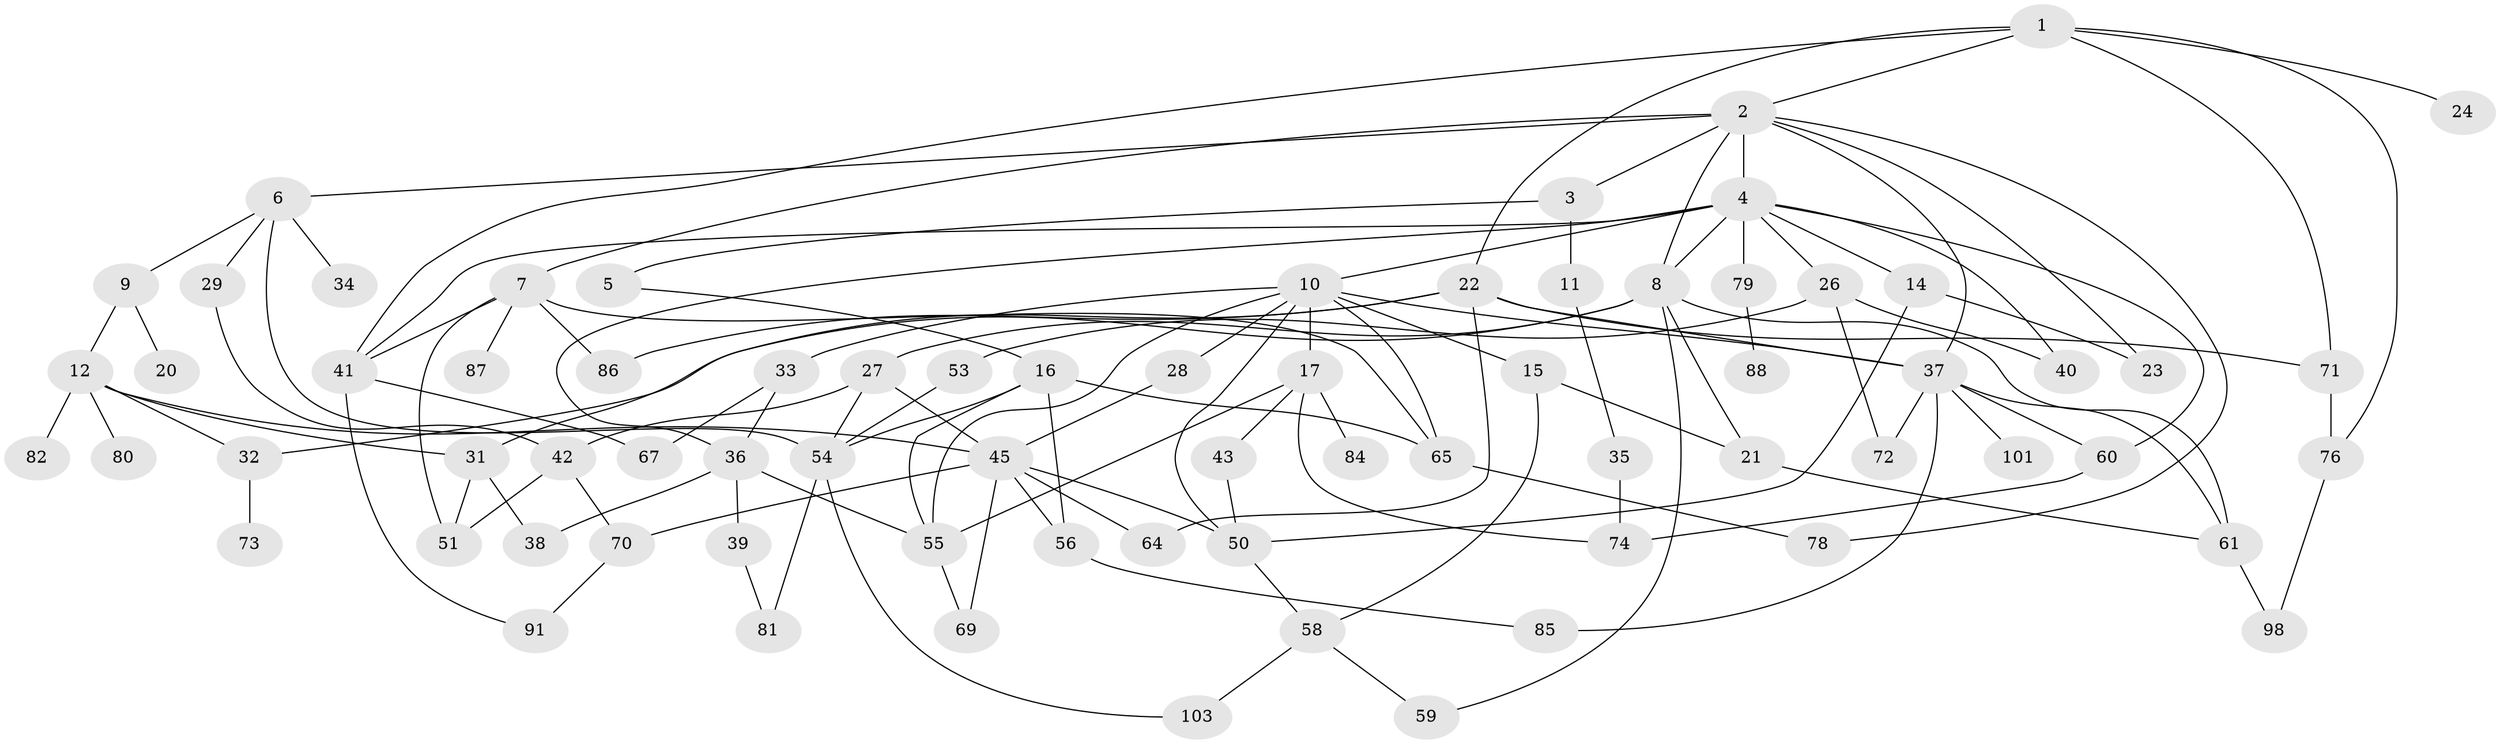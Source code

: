 // Generated by graph-tools (version 1.1) at 2025/51/02/27/25 19:51:40]
// undirected, 73 vertices, 122 edges
graph export_dot {
graph [start="1"]
  node [color=gray90,style=filled];
  1 [super="+19"];
  2 [super="+46"];
  3;
  4 [super="+18"];
  5 [super="+68"];
  6 [super="+102"];
  7 [super="+25"];
  8 [super="+13"];
  9;
  10 [super="+106"];
  11;
  12 [super="+66"];
  14 [super="+77"];
  15;
  16;
  17 [super="+100"];
  20;
  21 [super="+49"];
  22 [super="+30"];
  23;
  24;
  26;
  27 [super="+57"];
  28;
  29;
  31 [super="+62"];
  32;
  33;
  34;
  35;
  36 [super="+105"];
  37 [super="+47"];
  38;
  39 [super="+75"];
  40;
  41 [super="+44"];
  42 [super="+48"];
  43;
  45 [super="+52"];
  50 [super="+96"];
  51 [super="+95"];
  53 [super="+63"];
  54 [super="+93"];
  55 [super="+92"];
  56 [super="+104"];
  58;
  59;
  60;
  61;
  64 [super="+94"];
  65 [super="+99"];
  67;
  69;
  70 [super="+83"];
  71;
  72 [super="+89"];
  73;
  74 [super="+90"];
  76 [super="+97"];
  78;
  79;
  80;
  81;
  82;
  84;
  85;
  86;
  87;
  88;
  91;
  98;
  101;
  103;
  1 -- 2;
  1 -- 41;
  1 -- 76;
  1 -- 24;
  1 -- 22;
  1 -- 71;
  2 -- 3;
  2 -- 4;
  2 -- 6;
  2 -- 7;
  2 -- 8;
  2 -- 37;
  2 -- 23;
  2 -- 78;
  3 -- 5;
  3 -- 11;
  4 -- 10;
  4 -- 14;
  4 -- 79;
  4 -- 40;
  4 -- 36;
  4 -- 8;
  4 -- 26;
  4 -- 60;
  4 -- 41;
  5 -- 16;
  6 -- 9;
  6 -- 29;
  6 -- 34;
  6 -- 54;
  7 -- 41;
  7 -- 65;
  7 -- 51;
  7 -- 87;
  7 -- 86;
  8 -- 21;
  8 -- 27;
  8 -- 61;
  8 -- 32;
  8 -- 59;
  9 -- 12;
  9 -- 20;
  10 -- 15;
  10 -- 17 [weight=2];
  10 -- 28;
  10 -- 33;
  10 -- 50;
  10 -- 55;
  10 -- 37;
  10 -- 65;
  11 -- 35;
  12 -- 32;
  12 -- 45;
  12 -- 80;
  12 -- 82;
  12 -- 31;
  14 -- 23;
  14 -- 50;
  15 -- 58;
  15 -- 21;
  16 -- 54;
  16 -- 65;
  16 -- 56;
  16 -- 55;
  17 -- 43;
  17 -- 84;
  17 -- 74;
  17 -- 55;
  21 -- 61;
  22 -- 71;
  22 -- 37;
  22 -- 64;
  22 -- 86;
  22 -- 31;
  26 -- 40;
  26 -- 53;
  26 -- 72;
  27 -- 54;
  27 -- 45;
  27 -- 42;
  28 -- 45;
  29 -- 42;
  31 -- 38;
  31 -- 51;
  32 -- 73;
  33 -- 67;
  33 -- 36;
  35 -- 74;
  36 -- 39;
  36 -- 38;
  36 -- 55;
  37 -- 72;
  37 -- 85;
  37 -- 61;
  37 -- 101;
  37 -- 60;
  39 -- 81;
  41 -- 91;
  41 -- 67;
  42 -- 70;
  42 -- 51;
  43 -- 50;
  45 -- 56;
  45 -- 64;
  45 -- 69;
  45 -- 70;
  45 -- 50;
  50 -- 58;
  53 -- 54;
  54 -- 103;
  54 -- 81;
  55 -- 69;
  56 -- 85;
  58 -- 59;
  58 -- 103;
  60 -- 74;
  61 -- 98;
  65 -- 78;
  70 -- 91;
  71 -- 76;
  76 -- 98;
  79 -- 88;
}
